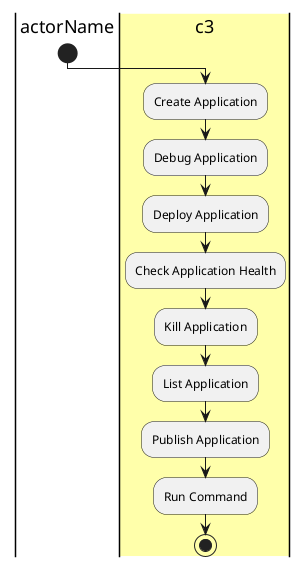 @startuml
|actorName|
start
|#ffffaa|c3|
:Create Application;
:Debug Application;
:Deploy Application;
:Check Application Health;
:Kill Application;
:List Application;
:Publish Application;
:Run Command;
stop
@enduml
